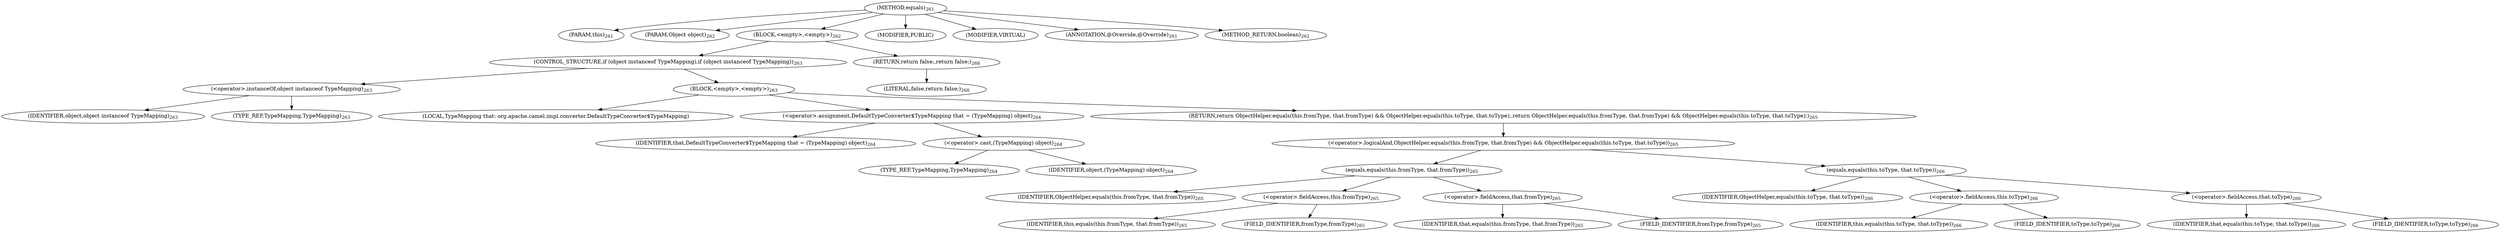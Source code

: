 digraph "equals" {  
"805" [label = <(METHOD,equals)<SUB>261</SUB>> ]
"45" [label = <(PARAM,this)<SUB>261</SUB>> ]
"806" [label = <(PARAM,Object object)<SUB>262</SUB>> ]
"807" [label = <(BLOCK,&lt;empty&gt;,&lt;empty&gt;)<SUB>262</SUB>> ]
"808" [label = <(CONTROL_STRUCTURE,if (object instanceof TypeMapping),if (object instanceof TypeMapping))<SUB>263</SUB>> ]
"809" [label = <(&lt;operator&gt;.instanceOf,object instanceof TypeMapping)<SUB>263</SUB>> ]
"810" [label = <(IDENTIFIER,object,object instanceof TypeMapping)<SUB>263</SUB>> ]
"811" [label = <(TYPE_REF,TypeMapping,TypeMapping)<SUB>263</SUB>> ]
"812" [label = <(BLOCK,&lt;empty&gt;,&lt;empty&gt;)<SUB>263</SUB>> ]
"813" [label = <(LOCAL,TypeMapping that: org.apache.camel.impl.converter.DefaultTypeConverter$TypeMapping)> ]
"814" [label = <(&lt;operator&gt;.assignment,DefaultTypeConverter$TypeMapping that = (TypeMapping) object)<SUB>264</SUB>> ]
"815" [label = <(IDENTIFIER,that,DefaultTypeConverter$TypeMapping that = (TypeMapping) object)<SUB>264</SUB>> ]
"816" [label = <(&lt;operator&gt;.cast,(TypeMapping) object)<SUB>264</SUB>> ]
"817" [label = <(TYPE_REF,TypeMapping,TypeMapping)<SUB>264</SUB>> ]
"818" [label = <(IDENTIFIER,object,(TypeMapping) object)<SUB>264</SUB>> ]
"819" [label = <(RETURN,return ObjectHelper.equals(this.fromType, that.fromType) &amp;&amp; ObjectHelper.equals(this.toType, that.toType);,return ObjectHelper.equals(this.fromType, that.fromType) &amp;&amp; ObjectHelper.equals(this.toType, that.toType);)<SUB>265</SUB>> ]
"820" [label = <(&lt;operator&gt;.logicalAnd,ObjectHelper.equals(this.fromType, that.fromType) &amp;&amp; ObjectHelper.equals(this.toType, that.toType))<SUB>265</SUB>> ]
"821" [label = <(equals,equals(this.fromType, that.fromType))<SUB>265</SUB>> ]
"822" [label = <(IDENTIFIER,ObjectHelper,equals(this.fromType, that.fromType))<SUB>265</SUB>> ]
"823" [label = <(&lt;operator&gt;.fieldAccess,this.fromType)<SUB>265</SUB>> ]
"44" [label = <(IDENTIFIER,this,equals(this.fromType, that.fromType))<SUB>265</SUB>> ]
"824" [label = <(FIELD_IDENTIFIER,fromType,fromType)<SUB>265</SUB>> ]
"825" [label = <(&lt;operator&gt;.fieldAccess,that.fromType)<SUB>265</SUB>> ]
"826" [label = <(IDENTIFIER,that,equals(this.fromType, that.fromType))<SUB>265</SUB>> ]
"827" [label = <(FIELD_IDENTIFIER,fromType,fromType)<SUB>265</SUB>> ]
"828" [label = <(equals,equals(this.toType, that.toType))<SUB>266</SUB>> ]
"829" [label = <(IDENTIFIER,ObjectHelper,equals(this.toType, that.toType))<SUB>266</SUB>> ]
"830" [label = <(&lt;operator&gt;.fieldAccess,this.toType)<SUB>266</SUB>> ]
"46" [label = <(IDENTIFIER,this,equals(this.toType, that.toType))<SUB>266</SUB>> ]
"831" [label = <(FIELD_IDENTIFIER,toType,toType)<SUB>266</SUB>> ]
"832" [label = <(&lt;operator&gt;.fieldAccess,that.toType)<SUB>266</SUB>> ]
"833" [label = <(IDENTIFIER,that,equals(this.toType, that.toType))<SUB>266</SUB>> ]
"834" [label = <(FIELD_IDENTIFIER,toType,toType)<SUB>266</SUB>> ]
"835" [label = <(RETURN,return false;,return false;)<SUB>268</SUB>> ]
"836" [label = <(LITERAL,false,return false;)<SUB>268</SUB>> ]
"837" [label = <(MODIFIER,PUBLIC)> ]
"838" [label = <(MODIFIER,VIRTUAL)> ]
"839" [label = <(ANNOTATION,@Override,@Override)<SUB>261</SUB>> ]
"840" [label = <(METHOD_RETURN,boolean)<SUB>262</SUB>> ]
  "805" -> "45" 
  "805" -> "806" 
  "805" -> "807" 
  "805" -> "837" 
  "805" -> "838" 
  "805" -> "839" 
  "805" -> "840" 
  "807" -> "808" 
  "807" -> "835" 
  "808" -> "809" 
  "808" -> "812" 
  "809" -> "810" 
  "809" -> "811" 
  "812" -> "813" 
  "812" -> "814" 
  "812" -> "819" 
  "814" -> "815" 
  "814" -> "816" 
  "816" -> "817" 
  "816" -> "818" 
  "819" -> "820" 
  "820" -> "821" 
  "820" -> "828" 
  "821" -> "822" 
  "821" -> "823" 
  "821" -> "825" 
  "823" -> "44" 
  "823" -> "824" 
  "825" -> "826" 
  "825" -> "827" 
  "828" -> "829" 
  "828" -> "830" 
  "828" -> "832" 
  "830" -> "46" 
  "830" -> "831" 
  "832" -> "833" 
  "832" -> "834" 
  "835" -> "836" 
}
